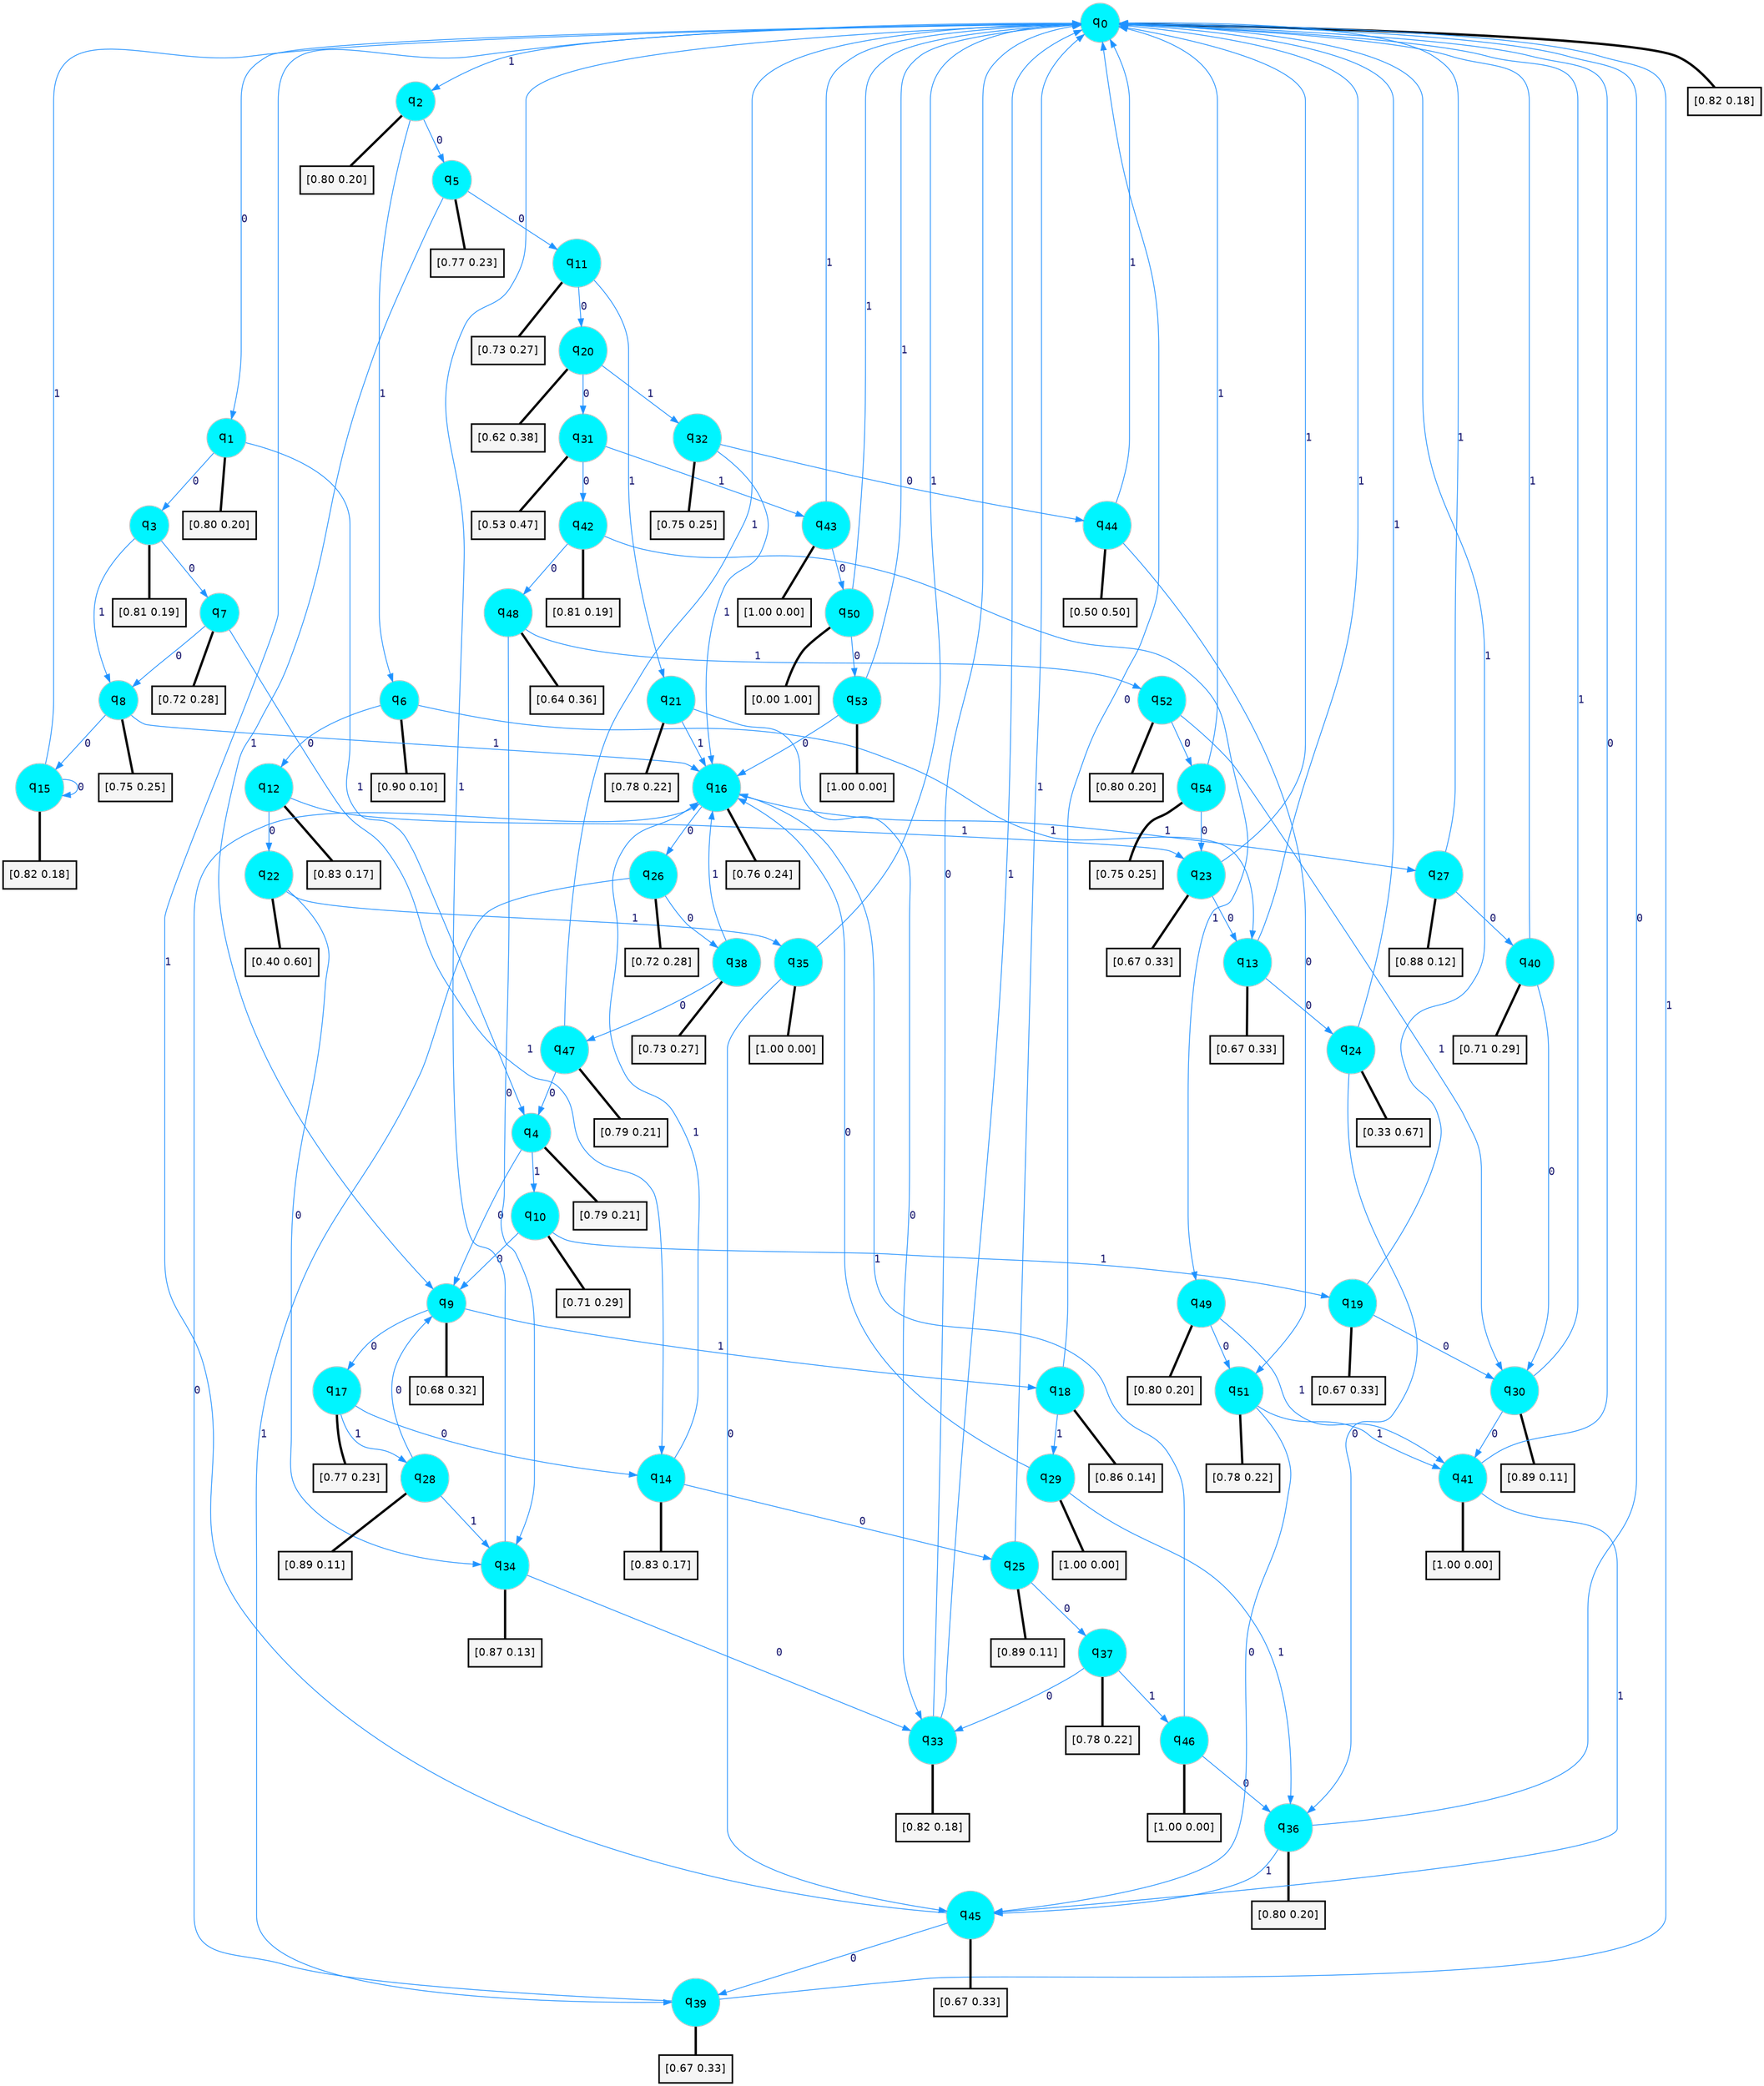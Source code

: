 digraph G {
graph [
bgcolor=transparent, dpi=300, rankdir=TD, size="40,25"];
node [
color=gray, fillcolor=turquoise1, fontcolor=black, fontname=Helvetica, fontsize=16, fontweight=bold, shape=circle, style=filled];
edge [
arrowsize=1, color=dodgerblue1, fontcolor=midnightblue, fontname=courier, fontweight=bold, penwidth=1, style=solid, weight=20];
0[label=<q<SUB>0</SUB>>];
1[label=<q<SUB>1</SUB>>];
2[label=<q<SUB>2</SUB>>];
3[label=<q<SUB>3</SUB>>];
4[label=<q<SUB>4</SUB>>];
5[label=<q<SUB>5</SUB>>];
6[label=<q<SUB>6</SUB>>];
7[label=<q<SUB>7</SUB>>];
8[label=<q<SUB>8</SUB>>];
9[label=<q<SUB>9</SUB>>];
10[label=<q<SUB>10</SUB>>];
11[label=<q<SUB>11</SUB>>];
12[label=<q<SUB>12</SUB>>];
13[label=<q<SUB>13</SUB>>];
14[label=<q<SUB>14</SUB>>];
15[label=<q<SUB>15</SUB>>];
16[label=<q<SUB>16</SUB>>];
17[label=<q<SUB>17</SUB>>];
18[label=<q<SUB>18</SUB>>];
19[label=<q<SUB>19</SUB>>];
20[label=<q<SUB>20</SUB>>];
21[label=<q<SUB>21</SUB>>];
22[label=<q<SUB>22</SUB>>];
23[label=<q<SUB>23</SUB>>];
24[label=<q<SUB>24</SUB>>];
25[label=<q<SUB>25</SUB>>];
26[label=<q<SUB>26</SUB>>];
27[label=<q<SUB>27</SUB>>];
28[label=<q<SUB>28</SUB>>];
29[label=<q<SUB>29</SUB>>];
30[label=<q<SUB>30</SUB>>];
31[label=<q<SUB>31</SUB>>];
32[label=<q<SUB>32</SUB>>];
33[label=<q<SUB>33</SUB>>];
34[label=<q<SUB>34</SUB>>];
35[label=<q<SUB>35</SUB>>];
36[label=<q<SUB>36</SUB>>];
37[label=<q<SUB>37</SUB>>];
38[label=<q<SUB>38</SUB>>];
39[label=<q<SUB>39</SUB>>];
40[label=<q<SUB>40</SUB>>];
41[label=<q<SUB>41</SUB>>];
42[label=<q<SUB>42</SUB>>];
43[label=<q<SUB>43</SUB>>];
44[label=<q<SUB>44</SUB>>];
45[label=<q<SUB>45</SUB>>];
46[label=<q<SUB>46</SUB>>];
47[label=<q<SUB>47</SUB>>];
48[label=<q<SUB>48</SUB>>];
49[label=<q<SUB>49</SUB>>];
50[label=<q<SUB>50</SUB>>];
51[label=<q<SUB>51</SUB>>];
52[label=<q<SUB>52</SUB>>];
53[label=<q<SUB>53</SUB>>];
54[label=<q<SUB>54</SUB>>];
55[label="[0.82 0.18]", shape=box,fontcolor=black, fontname=Helvetica, fontsize=14, penwidth=2, fillcolor=whitesmoke,color=black];
56[label="[0.80 0.20]", shape=box,fontcolor=black, fontname=Helvetica, fontsize=14, penwidth=2, fillcolor=whitesmoke,color=black];
57[label="[0.80 0.20]", shape=box,fontcolor=black, fontname=Helvetica, fontsize=14, penwidth=2, fillcolor=whitesmoke,color=black];
58[label="[0.81 0.19]", shape=box,fontcolor=black, fontname=Helvetica, fontsize=14, penwidth=2, fillcolor=whitesmoke,color=black];
59[label="[0.79 0.21]", shape=box,fontcolor=black, fontname=Helvetica, fontsize=14, penwidth=2, fillcolor=whitesmoke,color=black];
60[label="[0.77 0.23]", shape=box,fontcolor=black, fontname=Helvetica, fontsize=14, penwidth=2, fillcolor=whitesmoke,color=black];
61[label="[0.90 0.10]", shape=box,fontcolor=black, fontname=Helvetica, fontsize=14, penwidth=2, fillcolor=whitesmoke,color=black];
62[label="[0.72 0.28]", shape=box,fontcolor=black, fontname=Helvetica, fontsize=14, penwidth=2, fillcolor=whitesmoke,color=black];
63[label="[0.75 0.25]", shape=box,fontcolor=black, fontname=Helvetica, fontsize=14, penwidth=2, fillcolor=whitesmoke,color=black];
64[label="[0.68 0.32]", shape=box,fontcolor=black, fontname=Helvetica, fontsize=14, penwidth=2, fillcolor=whitesmoke,color=black];
65[label="[0.71 0.29]", shape=box,fontcolor=black, fontname=Helvetica, fontsize=14, penwidth=2, fillcolor=whitesmoke,color=black];
66[label="[0.73 0.27]", shape=box,fontcolor=black, fontname=Helvetica, fontsize=14, penwidth=2, fillcolor=whitesmoke,color=black];
67[label="[0.83 0.17]", shape=box,fontcolor=black, fontname=Helvetica, fontsize=14, penwidth=2, fillcolor=whitesmoke,color=black];
68[label="[0.67 0.33]", shape=box,fontcolor=black, fontname=Helvetica, fontsize=14, penwidth=2, fillcolor=whitesmoke,color=black];
69[label="[0.83 0.17]", shape=box,fontcolor=black, fontname=Helvetica, fontsize=14, penwidth=2, fillcolor=whitesmoke,color=black];
70[label="[0.82 0.18]", shape=box,fontcolor=black, fontname=Helvetica, fontsize=14, penwidth=2, fillcolor=whitesmoke,color=black];
71[label="[0.76 0.24]", shape=box,fontcolor=black, fontname=Helvetica, fontsize=14, penwidth=2, fillcolor=whitesmoke,color=black];
72[label="[0.77 0.23]", shape=box,fontcolor=black, fontname=Helvetica, fontsize=14, penwidth=2, fillcolor=whitesmoke,color=black];
73[label="[0.86 0.14]", shape=box,fontcolor=black, fontname=Helvetica, fontsize=14, penwidth=2, fillcolor=whitesmoke,color=black];
74[label="[0.67 0.33]", shape=box,fontcolor=black, fontname=Helvetica, fontsize=14, penwidth=2, fillcolor=whitesmoke,color=black];
75[label="[0.62 0.38]", shape=box,fontcolor=black, fontname=Helvetica, fontsize=14, penwidth=2, fillcolor=whitesmoke,color=black];
76[label="[0.78 0.22]", shape=box,fontcolor=black, fontname=Helvetica, fontsize=14, penwidth=2, fillcolor=whitesmoke,color=black];
77[label="[0.40 0.60]", shape=box,fontcolor=black, fontname=Helvetica, fontsize=14, penwidth=2, fillcolor=whitesmoke,color=black];
78[label="[0.67 0.33]", shape=box,fontcolor=black, fontname=Helvetica, fontsize=14, penwidth=2, fillcolor=whitesmoke,color=black];
79[label="[0.33 0.67]", shape=box,fontcolor=black, fontname=Helvetica, fontsize=14, penwidth=2, fillcolor=whitesmoke,color=black];
80[label="[0.89 0.11]", shape=box,fontcolor=black, fontname=Helvetica, fontsize=14, penwidth=2, fillcolor=whitesmoke,color=black];
81[label="[0.72 0.28]", shape=box,fontcolor=black, fontname=Helvetica, fontsize=14, penwidth=2, fillcolor=whitesmoke,color=black];
82[label="[0.88 0.12]", shape=box,fontcolor=black, fontname=Helvetica, fontsize=14, penwidth=2, fillcolor=whitesmoke,color=black];
83[label="[0.89 0.11]", shape=box,fontcolor=black, fontname=Helvetica, fontsize=14, penwidth=2, fillcolor=whitesmoke,color=black];
84[label="[1.00 0.00]", shape=box,fontcolor=black, fontname=Helvetica, fontsize=14, penwidth=2, fillcolor=whitesmoke,color=black];
85[label="[0.89 0.11]", shape=box,fontcolor=black, fontname=Helvetica, fontsize=14, penwidth=2, fillcolor=whitesmoke,color=black];
86[label="[0.53 0.47]", shape=box,fontcolor=black, fontname=Helvetica, fontsize=14, penwidth=2, fillcolor=whitesmoke,color=black];
87[label="[0.75 0.25]", shape=box,fontcolor=black, fontname=Helvetica, fontsize=14, penwidth=2, fillcolor=whitesmoke,color=black];
88[label="[0.82 0.18]", shape=box,fontcolor=black, fontname=Helvetica, fontsize=14, penwidth=2, fillcolor=whitesmoke,color=black];
89[label="[0.87 0.13]", shape=box,fontcolor=black, fontname=Helvetica, fontsize=14, penwidth=2, fillcolor=whitesmoke,color=black];
90[label="[1.00 0.00]", shape=box,fontcolor=black, fontname=Helvetica, fontsize=14, penwidth=2, fillcolor=whitesmoke,color=black];
91[label="[0.80 0.20]", shape=box,fontcolor=black, fontname=Helvetica, fontsize=14, penwidth=2, fillcolor=whitesmoke,color=black];
92[label="[0.78 0.22]", shape=box,fontcolor=black, fontname=Helvetica, fontsize=14, penwidth=2, fillcolor=whitesmoke,color=black];
93[label="[0.73 0.27]", shape=box,fontcolor=black, fontname=Helvetica, fontsize=14, penwidth=2, fillcolor=whitesmoke,color=black];
94[label="[0.67 0.33]", shape=box,fontcolor=black, fontname=Helvetica, fontsize=14, penwidth=2, fillcolor=whitesmoke,color=black];
95[label="[0.71 0.29]", shape=box,fontcolor=black, fontname=Helvetica, fontsize=14, penwidth=2, fillcolor=whitesmoke,color=black];
96[label="[1.00 0.00]", shape=box,fontcolor=black, fontname=Helvetica, fontsize=14, penwidth=2, fillcolor=whitesmoke,color=black];
97[label="[0.81 0.19]", shape=box,fontcolor=black, fontname=Helvetica, fontsize=14, penwidth=2, fillcolor=whitesmoke,color=black];
98[label="[1.00 0.00]", shape=box,fontcolor=black, fontname=Helvetica, fontsize=14, penwidth=2, fillcolor=whitesmoke,color=black];
99[label="[0.50 0.50]", shape=box,fontcolor=black, fontname=Helvetica, fontsize=14, penwidth=2, fillcolor=whitesmoke,color=black];
100[label="[0.67 0.33]", shape=box,fontcolor=black, fontname=Helvetica, fontsize=14, penwidth=2, fillcolor=whitesmoke,color=black];
101[label="[1.00 0.00]", shape=box,fontcolor=black, fontname=Helvetica, fontsize=14, penwidth=2, fillcolor=whitesmoke,color=black];
102[label="[0.79 0.21]", shape=box,fontcolor=black, fontname=Helvetica, fontsize=14, penwidth=2, fillcolor=whitesmoke,color=black];
103[label="[0.64 0.36]", shape=box,fontcolor=black, fontname=Helvetica, fontsize=14, penwidth=2, fillcolor=whitesmoke,color=black];
104[label="[0.80 0.20]", shape=box,fontcolor=black, fontname=Helvetica, fontsize=14, penwidth=2, fillcolor=whitesmoke,color=black];
105[label="[0.00 1.00]", shape=box,fontcolor=black, fontname=Helvetica, fontsize=14, penwidth=2, fillcolor=whitesmoke,color=black];
106[label="[0.78 0.22]", shape=box,fontcolor=black, fontname=Helvetica, fontsize=14, penwidth=2, fillcolor=whitesmoke,color=black];
107[label="[0.80 0.20]", shape=box,fontcolor=black, fontname=Helvetica, fontsize=14, penwidth=2, fillcolor=whitesmoke,color=black];
108[label="[1.00 0.00]", shape=box,fontcolor=black, fontname=Helvetica, fontsize=14, penwidth=2, fillcolor=whitesmoke,color=black];
109[label="[0.75 0.25]", shape=box,fontcolor=black, fontname=Helvetica, fontsize=14, penwidth=2, fillcolor=whitesmoke,color=black];
0->1 [label=0];
0->2 [label=1];
0->55 [arrowhead=none, penwidth=3,color=black];
1->3 [label=0];
1->4 [label=1];
1->56 [arrowhead=none, penwidth=3,color=black];
2->5 [label=0];
2->6 [label=1];
2->57 [arrowhead=none, penwidth=3,color=black];
3->7 [label=0];
3->8 [label=1];
3->58 [arrowhead=none, penwidth=3,color=black];
4->9 [label=0];
4->10 [label=1];
4->59 [arrowhead=none, penwidth=3,color=black];
5->11 [label=0];
5->9 [label=1];
5->60 [arrowhead=none, penwidth=3,color=black];
6->12 [label=0];
6->13 [label=1];
6->61 [arrowhead=none, penwidth=3,color=black];
7->8 [label=0];
7->14 [label=1];
7->62 [arrowhead=none, penwidth=3,color=black];
8->15 [label=0];
8->16 [label=1];
8->63 [arrowhead=none, penwidth=3,color=black];
9->17 [label=0];
9->18 [label=1];
9->64 [arrowhead=none, penwidth=3,color=black];
10->9 [label=0];
10->19 [label=1];
10->65 [arrowhead=none, penwidth=3,color=black];
11->20 [label=0];
11->21 [label=1];
11->66 [arrowhead=none, penwidth=3,color=black];
12->22 [label=0];
12->23 [label=1];
12->67 [arrowhead=none, penwidth=3,color=black];
13->24 [label=0];
13->0 [label=1];
13->68 [arrowhead=none, penwidth=3,color=black];
14->25 [label=0];
14->16 [label=1];
14->69 [arrowhead=none, penwidth=3,color=black];
15->15 [label=0];
15->0 [label=1];
15->70 [arrowhead=none, penwidth=3,color=black];
16->26 [label=0];
16->27 [label=1];
16->71 [arrowhead=none, penwidth=3,color=black];
17->14 [label=0];
17->28 [label=1];
17->72 [arrowhead=none, penwidth=3,color=black];
18->0 [label=0];
18->29 [label=1];
18->73 [arrowhead=none, penwidth=3,color=black];
19->30 [label=0];
19->0 [label=1];
19->74 [arrowhead=none, penwidth=3,color=black];
20->31 [label=0];
20->32 [label=1];
20->75 [arrowhead=none, penwidth=3,color=black];
21->33 [label=0];
21->16 [label=1];
21->76 [arrowhead=none, penwidth=3,color=black];
22->34 [label=0];
22->35 [label=1];
22->77 [arrowhead=none, penwidth=3,color=black];
23->13 [label=0];
23->0 [label=1];
23->78 [arrowhead=none, penwidth=3,color=black];
24->36 [label=0];
24->0 [label=1];
24->79 [arrowhead=none, penwidth=3,color=black];
25->37 [label=0];
25->0 [label=1];
25->80 [arrowhead=none, penwidth=3,color=black];
26->38 [label=0];
26->39 [label=1];
26->81 [arrowhead=none, penwidth=3,color=black];
27->40 [label=0];
27->0 [label=1];
27->82 [arrowhead=none, penwidth=3,color=black];
28->9 [label=0];
28->34 [label=1];
28->83 [arrowhead=none, penwidth=3,color=black];
29->16 [label=0];
29->36 [label=1];
29->84 [arrowhead=none, penwidth=3,color=black];
30->41 [label=0];
30->0 [label=1];
30->85 [arrowhead=none, penwidth=3,color=black];
31->42 [label=0];
31->43 [label=1];
31->86 [arrowhead=none, penwidth=3,color=black];
32->44 [label=0];
32->16 [label=1];
32->87 [arrowhead=none, penwidth=3,color=black];
33->0 [label=0];
33->0 [label=1];
33->88 [arrowhead=none, penwidth=3,color=black];
34->33 [label=0];
34->0 [label=1];
34->89 [arrowhead=none, penwidth=3,color=black];
35->45 [label=0];
35->0 [label=1];
35->90 [arrowhead=none, penwidth=3,color=black];
36->0 [label=0];
36->45 [label=1];
36->91 [arrowhead=none, penwidth=3,color=black];
37->33 [label=0];
37->46 [label=1];
37->92 [arrowhead=none, penwidth=3,color=black];
38->47 [label=0];
38->16 [label=1];
38->93 [arrowhead=none, penwidth=3,color=black];
39->16 [label=0];
39->0 [label=1];
39->94 [arrowhead=none, penwidth=3,color=black];
40->30 [label=0];
40->0 [label=1];
40->95 [arrowhead=none, penwidth=3,color=black];
41->0 [label=0];
41->45 [label=1];
41->96 [arrowhead=none, penwidth=3,color=black];
42->48 [label=0];
42->49 [label=1];
42->97 [arrowhead=none, penwidth=3,color=black];
43->50 [label=0];
43->0 [label=1];
43->98 [arrowhead=none, penwidth=3,color=black];
44->51 [label=0];
44->0 [label=1];
44->99 [arrowhead=none, penwidth=3,color=black];
45->39 [label=0];
45->0 [label=1];
45->100 [arrowhead=none, penwidth=3,color=black];
46->36 [label=0];
46->16 [label=1];
46->101 [arrowhead=none, penwidth=3,color=black];
47->4 [label=0];
47->0 [label=1];
47->102 [arrowhead=none, penwidth=3,color=black];
48->34 [label=0];
48->52 [label=1];
48->103 [arrowhead=none, penwidth=3,color=black];
49->51 [label=0];
49->41 [label=1];
49->104 [arrowhead=none, penwidth=3,color=black];
50->53 [label=0];
50->0 [label=1];
50->105 [arrowhead=none, penwidth=3,color=black];
51->45 [label=0];
51->41 [label=1];
51->106 [arrowhead=none, penwidth=3,color=black];
52->54 [label=0];
52->30 [label=1];
52->107 [arrowhead=none, penwidth=3,color=black];
53->16 [label=0];
53->0 [label=1];
53->108 [arrowhead=none, penwidth=3,color=black];
54->23 [label=0];
54->0 [label=1];
54->109 [arrowhead=none, penwidth=3,color=black];
}
